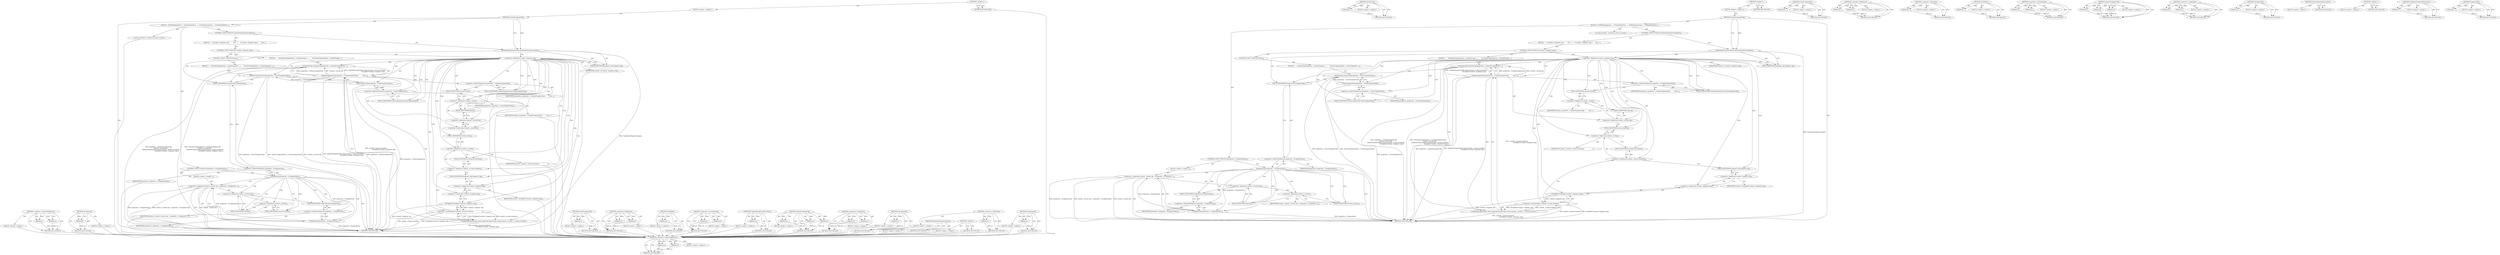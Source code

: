 digraph "FragmentClip" {
vulnerable_99 [label=<(METHOD,&lt;operator&gt;.indirectFieldAccess)>];
vulnerable_100 [label=<(PARAM,p1)>];
vulnerable_101 [label=<(PARAM,p2)>];
vulnerable_102 [label=<(BLOCK,&lt;empty&gt;,&lt;empty&gt;)>];
vulnerable_103 [label=<(METHOD_RETURN,ANY)>];
vulnerable_121 [label=<(METHOD,OnClearClip)>];
vulnerable_122 [label=<(PARAM,p1)>];
vulnerable_123 [label=<(BLOCK,&lt;empty&gt;,&lt;empty&gt;)>];
vulnerable_124 [label=<(METHOD_RETURN,ANY)>];
vulnerable_6 [label=<(METHOD,&lt;global&gt;)<SUB>1</SUB>>];
vulnerable_7 [label=<(BLOCK,&lt;empty&gt;,&lt;empty&gt;)<SUB>1</SUB>>];
vulnerable_8 [label=<(METHOD,UpdateFragmentClip)<SUB>1</SUB>>];
vulnerable_9 [label=<(BLOCK,{
  DCHECK(properties_);

   if (NeedsPaintProp...,{
  DCHECK(properties_);

   if (NeedsPaintProp...)<SUB>1</SUB>>];
vulnerable_10 [label="<(LOCAL,DCHECK : DCHECK)<SUB>2</SUB>>"];
vulnerable_11 [label=<(CONTROL_STRUCTURE,IF,if (NeedsPaintPropertyUpdate()))<SUB>4</SUB>>];
vulnerable_12 [label=<(NeedsPaintPropertyUpdate,NeedsPaintPropertyUpdate())<SUB>4</SUB>>];
vulnerable_13 [label=<(BLOCK,{
     if (context_.fragment_clip) {
       OnU...,{
     if (context_.fragment_clip) {
       OnU...)<SUB>4</SUB>>];
vulnerable_14 [label=<(CONTROL_STRUCTURE,IF,if (context_.fragment_clip))<SUB>5</SUB>>];
vulnerable_15 [label=<(&lt;operator&gt;.fieldAccess,context_.fragment_clip)<SUB>5</SUB>>];
vulnerable_16 [label=<(IDENTIFIER,context_,if (context_.fragment_clip))<SUB>5</SUB>>];
vulnerable_17 [label=<(FIELD_IDENTIFIER,fragment_clip,fragment_clip)<SUB>5</SUB>>];
vulnerable_18 [label=<(BLOCK,{
       OnUpdateClip(properties_-&gt;UpdateFragme...,{
       OnUpdateClip(properties_-&gt;UpdateFragme...)<SUB>5</SUB>>];
vulnerable_19 [label=<(OnUpdateClip,OnUpdateClip(properties_-&gt;UpdateFragmentClip(
 ...)<SUB>6</SUB>>];
vulnerable_20 [label=<(UpdateFragmentClip,properties_-&gt;UpdateFragmentClip(
          cont...)<SUB>6</SUB>>];
vulnerable_21 [label=<(&lt;operator&gt;.indirectFieldAccess,properties_-&gt;UpdateFragmentClip)<SUB>6</SUB>>];
vulnerable_22 [label=<(IDENTIFIER,properties_,properties_-&gt;UpdateFragmentClip(
          cont...)<SUB>6</SUB>>];
vulnerable_23 [label=<(FIELD_IDENTIFIER,UpdateFragmentClip,UpdateFragmentClip)<SUB>6</SUB>>];
vulnerable_24 [label=<(&lt;operator&gt;.fieldAccess,context_.current.clip)<SUB>7</SUB>>];
vulnerable_25 [label=<(&lt;operator&gt;.fieldAccess,context_.current)<SUB>7</SUB>>];
vulnerable_26 [label=<(IDENTIFIER,context_,properties_-&gt;UpdateFragmentClip(
          cont...)<SUB>7</SUB>>];
vulnerable_27 [label=<(FIELD_IDENTIFIER,current,current)<SUB>7</SUB>>];
vulnerable_28 [label=<(FIELD_IDENTIFIER,clip,clip)<SUB>7</SUB>>];
vulnerable_29 [label="<(ClipPaintPropertyNode::State,ClipPaintPropertyNode::State{context_.current.t...)<SUB>8</SUB>>"];
vulnerable_30 [label=<(&lt;operator&gt;.arrayInitializer,{context_.current.transform,
                  ...)<SUB>8</SUB>>];
vulnerable_31 [label=<(&lt;operator&gt;.fieldAccess,context_.current.transform)<SUB>8</SUB>>];
vulnerable_32 [label=<(&lt;operator&gt;.fieldAccess,context_.current)<SUB>8</SUB>>];
vulnerable_33 [label=<(IDENTIFIER,context_,{context_.current.transform,
                  ...)<SUB>8</SUB>>];
vulnerable_34 [label=<(FIELD_IDENTIFIER,current,current)<SUB>8</SUB>>];
vulnerable_35 [label=<(FIELD_IDENTIFIER,transform,transform)<SUB>8</SUB>>];
vulnerable_36 [label=<(ToClipRect,ToClipRect(*context_.fragment_clip))<SUB>9</SUB>>];
vulnerable_37 [label=<(&lt;operator&gt;.indirection,*context_.fragment_clip)<SUB>9</SUB>>];
vulnerable_38 [label=<(&lt;operator&gt;.fieldAccess,context_.fragment_clip)<SUB>9</SUB>>];
vulnerable_39 [label=<(IDENTIFIER,context_,ToClipRect(*context_.fragment_clip))<SUB>9</SUB>>];
vulnerable_40 [label=<(FIELD_IDENTIFIER,fragment_clip,fragment_clip)<SUB>9</SUB>>];
vulnerable_41 [label=<(CONTROL_STRUCTURE,ELSE,else)<SUB>10</SUB>>];
vulnerable_42 [label=<(BLOCK,{
      OnClearClip(properties_-&gt;ClearFragmentC...,{
      OnClearClip(properties_-&gt;ClearFragmentC...)<SUB>10</SUB>>];
vulnerable_43 [label=<(OnClearClip,OnClearClip(properties_-&gt;ClearFragmentClip()))<SUB>11</SUB>>];
vulnerable_44 [label=<(ClearFragmentClip,properties_-&gt;ClearFragmentClip())<SUB>11</SUB>>];
vulnerable_45 [label=<(&lt;operator&gt;.indirectFieldAccess,properties_-&gt;ClearFragmentClip)<SUB>11</SUB>>];
vulnerable_46 [label=<(IDENTIFIER,properties_,properties_-&gt;ClearFragmentClip())<SUB>11</SUB>>];
vulnerable_47 [label=<(FIELD_IDENTIFIER,ClearFragmentClip,ClearFragmentClip)<SUB>11</SUB>>];
vulnerable_48 [label=<(CONTROL_STRUCTURE,IF,if (properties_-&gt;FragmentClip()))<SUB>15</SUB>>];
vulnerable_49 [label=<(FragmentClip,properties_-&gt;FragmentClip())<SUB>15</SUB>>];
vulnerable_50 [label=<(&lt;operator&gt;.indirectFieldAccess,properties_-&gt;FragmentClip)<SUB>15</SUB>>];
vulnerable_51 [label=<(IDENTIFIER,properties_,properties_-&gt;FragmentClip())<SUB>15</SUB>>];
vulnerable_52 [label=<(FIELD_IDENTIFIER,FragmentClip,FragmentClip)<SUB>15</SUB>>];
vulnerable_53 [label=<(BLOCK,&lt;empty&gt;,&lt;empty&gt;)<SUB>16</SUB>>];
vulnerable_54 [label=<(&lt;operator&gt;.assignment,context_.current.clip = properties_-&gt;FragmentCl...)<SUB>16</SUB>>];
vulnerable_55 [label=<(&lt;operator&gt;.fieldAccess,context_.current.clip)<SUB>16</SUB>>];
vulnerable_56 [label=<(&lt;operator&gt;.fieldAccess,context_.current)<SUB>16</SUB>>];
vulnerable_57 [label=<(IDENTIFIER,context_,context_.current.clip = properties_-&gt;FragmentCl...)<SUB>16</SUB>>];
vulnerable_58 [label=<(FIELD_IDENTIFIER,current,current)<SUB>16</SUB>>];
vulnerable_59 [label=<(FIELD_IDENTIFIER,clip,clip)<SUB>16</SUB>>];
vulnerable_60 [label=<(FragmentClip,properties_-&gt;FragmentClip())<SUB>16</SUB>>];
vulnerable_61 [label=<(&lt;operator&gt;.indirectFieldAccess,properties_-&gt;FragmentClip)<SUB>16</SUB>>];
vulnerable_62 [label=<(IDENTIFIER,properties_,properties_-&gt;FragmentClip())<SUB>16</SUB>>];
vulnerable_63 [label=<(FIELD_IDENTIFIER,FragmentClip,FragmentClip)<SUB>16</SUB>>];
vulnerable_64 [label=<(METHOD_RETURN,void)<SUB>1</SUB>>];
vulnerable_66 [label=<(METHOD_RETURN,ANY)<SUB>1</SUB>>];
vulnerable_125 [label=<(METHOD,ClearFragmentClip)>];
vulnerable_126 [label=<(PARAM,p1)>];
vulnerable_127 [label=<(BLOCK,&lt;empty&gt;,&lt;empty&gt;)>];
vulnerable_128 [label=<(METHOD_RETURN,ANY)>];
vulnerable_84 [label=<(METHOD,&lt;operator&gt;.fieldAccess)>];
vulnerable_85 [label=<(PARAM,p1)>];
vulnerable_86 [label=<(PARAM,p2)>];
vulnerable_87 [label=<(BLOCK,&lt;empty&gt;,&lt;empty&gt;)>];
vulnerable_88 [label=<(METHOD_RETURN,ANY)>];
vulnerable_117 [label=<(METHOD,&lt;operator&gt;.indirection)>];
vulnerable_118 [label=<(PARAM,p1)>];
vulnerable_119 [label=<(BLOCK,&lt;empty&gt;,&lt;empty&gt;)>];
vulnerable_120 [label=<(METHOD_RETURN,ANY)>];
vulnerable_113 [label=<(METHOD,ToClipRect)>];
vulnerable_114 [label=<(PARAM,p1)>];
vulnerable_115 [label=<(BLOCK,&lt;empty&gt;,&lt;empty&gt;)>];
vulnerable_116 [label=<(METHOD_RETURN,ANY)>];
vulnerable_108 [label=<(METHOD,&lt;operator&gt;.arrayInitializer)>];
vulnerable_109 [label=<(PARAM,p1)>];
vulnerable_110 [label=<(PARAM,p2)>];
vulnerable_111 [label=<(BLOCK,&lt;empty&gt;,&lt;empty&gt;)>];
vulnerable_112 [label=<(METHOD_RETURN,ANY)>];
vulnerable_93 [label=<(METHOD,UpdateFragmentClip)>];
vulnerable_94 [label=<(PARAM,p1)>];
vulnerable_95 [label=<(PARAM,p2)>];
vulnerable_96 [label=<(PARAM,p3)>];
vulnerable_97 [label=<(BLOCK,&lt;empty&gt;,&lt;empty&gt;)>];
vulnerable_98 [label=<(METHOD_RETURN,ANY)>];
vulnerable_133 [label=<(METHOD,&lt;operator&gt;.assignment)>];
vulnerable_134 [label=<(PARAM,p1)>];
vulnerable_135 [label=<(PARAM,p2)>];
vulnerable_136 [label=<(BLOCK,&lt;empty&gt;,&lt;empty&gt;)>];
vulnerable_137 [label=<(METHOD_RETURN,ANY)>];
vulnerable_89 [label=<(METHOD,OnUpdateClip)>];
vulnerable_90 [label=<(PARAM,p1)>];
vulnerable_91 [label=<(BLOCK,&lt;empty&gt;,&lt;empty&gt;)>];
vulnerable_92 [label=<(METHOD_RETURN,ANY)>];
vulnerable_81 [label=<(METHOD,NeedsPaintPropertyUpdate)>];
vulnerable_82 [label=<(BLOCK,&lt;empty&gt;,&lt;empty&gt;)>];
vulnerable_83 [label=<(METHOD_RETURN,ANY)>];
vulnerable_75 [label=<(METHOD,&lt;global&gt;)<SUB>1</SUB>>];
vulnerable_76 [label=<(BLOCK,&lt;empty&gt;,&lt;empty&gt;)>];
vulnerable_77 [label=<(METHOD_RETURN,ANY)>];
vulnerable_104 [label="<(METHOD,ClipPaintPropertyNode::State)>"];
vulnerable_105 [label=<(PARAM,p1)>];
vulnerable_106 [label=<(BLOCK,&lt;empty&gt;,&lt;empty&gt;)>];
vulnerable_107 [label=<(METHOD_RETURN,ANY)>];
vulnerable_129 [label=<(METHOD,FragmentClip)>];
vulnerable_130 [label=<(PARAM,p1)>];
vulnerable_131 [label=<(BLOCK,&lt;empty&gt;,&lt;empty&gt;)>];
vulnerable_132 [label=<(METHOD_RETURN,ANY)>];
fixed_100 [label=<(METHOD,&lt;operator&gt;.indirectFieldAccess)>];
fixed_101 [label=<(PARAM,p1)>];
fixed_102 [label=<(PARAM,p2)>];
fixed_103 [label=<(BLOCK,&lt;empty&gt;,&lt;empty&gt;)>];
fixed_104 [label=<(METHOD_RETURN,ANY)>];
fixed_122 [label=<(METHOD,OnClearClip)>];
fixed_123 [label=<(PARAM,p1)>];
fixed_124 [label=<(BLOCK,&lt;empty&gt;,&lt;empty&gt;)>];
fixed_125 [label=<(METHOD_RETURN,ANY)>];
fixed_6 [label=<(METHOD,&lt;global&gt;)<SUB>1</SUB>>];
fixed_7 [label=<(BLOCK,&lt;empty&gt;,&lt;empty&gt;)<SUB>1</SUB>>];
fixed_8 [label=<(METHOD,UpdateFragmentClip)<SUB>1</SUB>>];
fixed_9 [label=<(BLOCK,{
  DCHECK(properties_);

   if (NeedsPaintProp...,{
  DCHECK(properties_);

   if (NeedsPaintProp...)<SUB>1</SUB>>];
fixed_10 [label="<(LOCAL,DCHECK : DCHECK)<SUB>2</SUB>>"];
fixed_11 [label=<(CONTROL_STRUCTURE,IF,if (NeedsPaintPropertyUpdate()))<SUB>4</SUB>>];
fixed_12 [label=<(NeedsPaintPropertyUpdate,NeedsPaintPropertyUpdate())<SUB>4</SUB>>];
fixed_13 [label=<(BLOCK,{
     if (context_.fragment_clip) {
       OnU...,{
     if (context_.fragment_clip) {
       OnU...)<SUB>4</SUB>>];
fixed_14 [label=<(CONTROL_STRUCTURE,IF,if (context_.fragment_clip))<SUB>5</SUB>>];
fixed_15 [label=<(&lt;operator&gt;.fieldAccess,context_.fragment_clip)<SUB>5</SUB>>];
fixed_16 [label=<(IDENTIFIER,context_,if (context_.fragment_clip))<SUB>5</SUB>>];
fixed_17 [label=<(FIELD_IDENTIFIER,fragment_clip,fragment_clip)<SUB>5</SUB>>];
fixed_18 [label=<(BLOCK,{
       OnUpdateClip(properties_-&gt;UpdateFragme...,{
       OnUpdateClip(properties_-&gt;UpdateFragme...)<SUB>5</SUB>>];
fixed_19 [label=<(OnUpdateClip,OnUpdateClip(properties_-&gt;UpdateFragmentClip(
 ...)<SUB>6</SUB>>];
fixed_20 [label=<(UpdateFragmentClip,properties_-&gt;UpdateFragmentClip(
          *con...)<SUB>6</SUB>>];
fixed_21 [label=<(&lt;operator&gt;.indirectFieldAccess,properties_-&gt;UpdateFragmentClip)<SUB>6</SUB>>];
fixed_22 [label=<(IDENTIFIER,properties_,properties_-&gt;UpdateFragmentClip(
          *con...)<SUB>6</SUB>>];
fixed_23 [label=<(FIELD_IDENTIFIER,UpdateFragmentClip,UpdateFragmentClip)<SUB>6</SUB>>];
fixed_24 [label=<(&lt;operator&gt;.indirection,*context_.current.clip)<SUB>7</SUB>>];
fixed_25 [label=<(&lt;operator&gt;.fieldAccess,context_.current.clip)<SUB>7</SUB>>];
fixed_26 [label=<(&lt;operator&gt;.fieldAccess,context_.current)<SUB>7</SUB>>];
fixed_27 [label=<(IDENTIFIER,context_,properties_-&gt;UpdateFragmentClip(
          *con...)<SUB>7</SUB>>];
fixed_28 [label=<(FIELD_IDENTIFIER,current,current)<SUB>7</SUB>>];
fixed_29 [label=<(FIELD_IDENTIFIER,clip,clip)<SUB>7</SUB>>];
fixed_30 [label="<(ClipPaintPropertyNode::State,ClipPaintPropertyNode::State{context_.current.t...)<SUB>8</SUB>>"];
fixed_31 [label=<(&lt;operator&gt;.arrayInitializer,{context_.current.transform,
                  ...)<SUB>8</SUB>>];
fixed_32 [label=<(&lt;operator&gt;.fieldAccess,context_.current.transform)<SUB>8</SUB>>];
fixed_33 [label=<(&lt;operator&gt;.fieldAccess,context_.current)<SUB>8</SUB>>];
fixed_34 [label=<(IDENTIFIER,context_,{context_.current.transform,
                  ...)<SUB>8</SUB>>];
fixed_35 [label=<(FIELD_IDENTIFIER,current,current)<SUB>8</SUB>>];
fixed_36 [label=<(FIELD_IDENTIFIER,transform,transform)<SUB>8</SUB>>];
fixed_37 [label=<(ToClipRect,ToClipRect(*context_.fragment_clip))<SUB>9</SUB>>];
fixed_38 [label=<(&lt;operator&gt;.indirection,*context_.fragment_clip)<SUB>9</SUB>>];
fixed_39 [label=<(&lt;operator&gt;.fieldAccess,context_.fragment_clip)<SUB>9</SUB>>];
fixed_40 [label=<(IDENTIFIER,context_,ToClipRect(*context_.fragment_clip))<SUB>9</SUB>>];
fixed_41 [label=<(FIELD_IDENTIFIER,fragment_clip,fragment_clip)<SUB>9</SUB>>];
fixed_42 [label=<(CONTROL_STRUCTURE,ELSE,else)<SUB>10</SUB>>];
fixed_43 [label=<(BLOCK,{
      OnClearClip(properties_-&gt;ClearFragmentC...,{
      OnClearClip(properties_-&gt;ClearFragmentC...)<SUB>10</SUB>>];
fixed_44 [label=<(OnClearClip,OnClearClip(properties_-&gt;ClearFragmentClip()))<SUB>11</SUB>>];
fixed_45 [label=<(ClearFragmentClip,properties_-&gt;ClearFragmentClip())<SUB>11</SUB>>];
fixed_46 [label=<(&lt;operator&gt;.indirectFieldAccess,properties_-&gt;ClearFragmentClip)<SUB>11</SUB>>];
fixed_47 [label=<(IDENTIFIER,properties_,properties_-&gt;ClearFragmentClip())<SUB>11</SUB>>];
fixed_48 [label=<(FIELD_IDENTIFIER,ClearFragmentClip,ClearFragmentClip)<SUB>11</SUB>>];
fixed_49 [label=<(CONTROL_STRUCTURE,IF,if (properties_-&gt;FragmentClip()))<SUB>15</SUB>>];
fixed_50 [label=<(FragmentClip,properties_-&gt;FragmentClip())<SUB>15</SUB>>];
fixed_51 [label=<(&lt;operator&gt;.indirectFieldAccess,properties_-&gt;FragmentClip)<SUB>15</SUB>>];
fixed_52 [label=<(IDENTIFIER,properties_,properties_-&gt;FragmentClip())<SUB>15</SUB>>];
fixed_53 [label=<(FIELD_IDENTIFIER,FragmentClip,FragmentClip)<SUB>15</SUB>>];
fixed_54 [label=<(BLOCK,&lt;empty&gt;,&lt;empty&gt;)<SUB>16</SUB>>];
fixed_55 [label=<(&lt;operator&gt;.assignment,context_.current.clip = properties_-&gt;FragmentCl...)<SUB>16</SUB>>];
fixed_56 [label=<(&lt;operator&gt;.fieldAccess,context_.current.clip)<SUB>16</SUB>>];
fixed_57 [label=<(&lt;operator&gt;.fieldAccess,context_.current)<SUB>16</SUB>>];
fixed_58 [label=<(IDENTIFIER,context_,context_.current.clip = properties_-&gt;FragmentCl...)<SUB>16</SUB>>];
fixed_59 [label=<(FIELD_IDENTIFIER,current,current)<SUB>16</SUB>>];
fixed_60 [label=<(FIELD_IDENTIFIER,clip,clip)<SUB>16</SUB>>];
fixed_61 [label=<(FragmentClip,properties_-&gt;FragmentClip())<SUB>16</SUB>>];
fixed_62 [label=<(&lt;operator&gt;.indirectFieldAccess,properties_-&gt;FragmentClip)<SUB>16</SUB>>];
fixed_63 [label=<(IDENTIFIER,properties_,properties_-&gt;FragmentClip())<SUB>16</SUB>>];
fixed_64 [label=<(FIELD_IDENTIFIER,FragmentClip,FragmentClip)<SUB>16</SUB>>];
fixed_65 [label=<(METHOD_RETURN,void)<SUB>1</SUB>>];
fixed_67 [label=<(METHOD_RETURN,ANY)<SUB>1</SUB>>];
fixed_126 [label=<(METHOD,ClearFragmentClip)>];
fixed_127 [label=<(PARAM,p1)>];
fixed_128 [label=<(BLOCK,&lt;empty&gt;,&lt;empty&gt;)>];
fixed_129 [label=<(METHOD_RETURN,ANY)>];
fixed_85 [label=<(METHOD,&lt;operator&gt;.fieldAccess)>];
fixed_86 [label=<(PARAM,p1)>];
fixed_87 [label=<(PARAM,p2)>];
fixed_88 [label=<(BLOCK,&lt;empty&gt;,&lt;empty&gt;)>];
fixed_89 [label=<(METHOD_RETURN,ANY)>];
fixed_118 [label=<(METHOD,ToClipRect)>];
fixed_119 [label=<(PARAM,p1)>];
fixed_120 [label=<(BLOCK,&lt;empty&gt;,&lt;empty&gt;)>];
fixed_121 [label=<(METHOD_RETURN,ANY)>];
fixed_113 [label=<(METHOD,&lt;operator&gt;.arrayInitializer)>];
fixed_114 [label=<(PARAM,p1)>];
fixed_115 [label=<(PARAM,p2)>];
fixed_116 [label=<(BLOCK,&lt;empty&gt;,&lt;empty&gt;)>];
fixed_117 [label=<(METHOD_RETURN,ANY)>];
fixed_109 [label="<(METHOD,ClipPaintPropertyNode::State)>"];
fixed_110 [label=<(PARAM,p1)>];
fixed_111 [label=<(BLOCK,&lt;empty&gt;,&lt;empty&gt;)>];
fixed_112 [label=<(METHOD_RETURN,ANY)>];
fixed_94 [label=<(METHOD,UpdateFragmentClip)>];
fixed_95 [label=<(PARAM,p1)>];
fixed_96 [label=<(PARAM,p2)>];
fixed_97 [label=<(PARAM,p3)>];
fixed_98 [label=<(BLOCK,&lt;empty&gt;,&lt;empty&gt;)>];
fixed_99 [label=<(METHOD_RETURN,ANY)>];
fixed_134 [label=<(METHOD,&lt;operator&gt;.assignment)>];
fixed_135 [label=<(PARAM,p1)>];
fixed_136 [label=<(PARAM,p2)>];
fixed_137 [label=<(BLOCK,&lt;empty&gt;,&lt;empty&gt;)>];
fixed_138 [label=<(METHOD_RETURN,ANY)>];
fixed_90 [label=<(METHOD,OnUpdateClip)>];
fixed_91 [label=<(PARAM,p1)>];
fixed_92 [label=<(BLOCK,&lt;empty&gt;,&lt;empty&gt;)>];
fixed_93 [label=<(METHOD_RETURN,ANY)>];
fixed_82 [label=<(METHOD,NeedsPaintPropertyUpdate)>];
fixed_83 [label=<(BLOCK,&lt;empty&gt;,&lt;empty&gt;)>];
fixed_84 [label=<(METHOD_RETURN,ANY)>];
fixed_76 [label=<(METHOD,&lt;global&gt;)<SUB>1</SUB>>];
fixed_77 [label=<(BLOCK,&lt;empty&gt;,&lt;empty&gt;)>];
fixed_78 [label=<(METHOD_RETURN,ANY)>];
fixed_105 [label=<(METHOD,&lt;operator&gt;.indirection)>];
fixed_106 [label=<(PARAM,p1)>];
fixed_107 [label=<(BLOCK,&lt;empty&gt;,&lt;empty&gt;)>];
fixed_108 [label=<(METHOD_RETURN,ANY)>];
fixed_130 [label=<(METHOD,FragmentClip)>];
fixed_131 [label=<(PARAM,p1)>];
fixed_132 [label=<(BLOCK,&lt;empty&gt;,&lt;empty&gt;)>];
fixed_133 [label=<(METHOD_RETURN,ANY)>];
vulnerable_99 -> vulnerable_100  [key=0, label="AST: "];
vulnerable_99 -> vulnerable_100  [key=1, label="DDG: "];
vulnerable_99 -> vulnerable_102  [key=0, label="AST: "];
vulnerable_99 -> vulnerable_101  [key=0, label="AST: "];
vulnerable_99 -> vulnerable_101  [key=1, label="DDG: "];
vulnerable_99 -> vulnerable_103  [key=0, label="AST: "];
vulnerable_99 -> vulnerable_103  [key=1, label="CFG: "];
vulnerable_100 -> vulnerable_103  [key=0, label="DDG: p1"];
vulnerable_101 -> vulnerable_103  [key=0, label="DDG: p2"];
vulnerable_121 -> vulnerable_122  [key=0, label="AST: "];
vulnerable_121 -> vulnerable_122  [key=1, label="DDG: "];
vulnerable_121 -> vulnerable_123  [key=0, label="AST: "];
vulnerable_121 -> vulnerable_124  [key=0, label="AST: "];
vulnerable_121 -> vulnerable_124  [key=1, label="CFG: "];
vulnerable_122 -> vulnerable_124  [key=0, label="DDG: p1"];
vulnerable_6 -> vulnerable_7  [key=0, label="AST: "];
vulnerable_6 -> vulnerable_66  [key=0, label="AST: "];
vulnerable_6 -> vulnerable_66  [key=1, label="CFG: "];
vulnerable_7 -> vulnerable_8  [key=0, label="AST: "];
vulnerable_8 -> vulnerable_9  [key=0, label="AST: "];
vulnerable_8 -> vulnerable_64  [key=0, label="AST: "];
vulnerable_8 -> vulnerable_12  [key=0, label="CFG: "];
vulnerable_8 -> vulnerable_12  [key=1, label="DDG: "];
vulnerable_9 -> vulnerable_10  [key=0, label="AST: "];
vulnerable_9 -> vulnerable_11  [key=0, label="AST: "];
vulnerable_9 -> vulnerable_48  [key=0, label="AST: "];
vulnerable_11 -> vulnerable_12  [key=0, label="AST: "];
vulnerable_11 -> vulnerable_13  [key=0, label="AST: "];
vulnerable_12 -> vulnerable_17  [key=0, label="CFG: "];
vulnerable_12 -> vulnerable_17  [key=1, label="CDG: "];
vulnerable_12 -> vulnerable_52  [key=0, label="CFG: "];
vulnerable_12 -> vulnerable_64  [key=0, label="DDG: NeedsPaintPropertyUpdate()"];
vulnerable_12 -> vulnerable_15  [key=0, label="CDG: "];
vulnerable_13 -> vulnerable_14  [key=0, label="AST: "];
vulnerable_14 -> vulnerable_15  [key=0, label="AST: "];
vulnerable_14 -> vulnerable_18  [key=0, label="AST: "];
vulnerable_14 -> vulnerable_41  [key=0, label="AST: "];
vulnerable_15 -> vulnerable_16  [key=0, label="AST: "];
vulnerable_15 -> vulnerable_17  [key=0, label="AST: "];
vulnerable_15 -> vulnerable_23  [key=0, label="CFG: "];
vulnerable_15 -> vulnerable_23  [key=1, label="CDG: "];
vulnerable_15 -> vulnerable_47  [key=0, label="CFG: "];
vulnerable_15 -> vulnerable_47  [key=1, label="CDG: "];
vulnerable_15 -> vulnerable_24  [key=0, label="CDG: "];
vulnerable_15 -> vulnerable_30  [key=0, label="CDG: "];
vulnerable_15 -> vulnerable_34  [key=0, label="CDG: "];
vulnerable_15 -> vulnerable_21  [key=0, label="CDG: "];
vulnerable_15 -> vulnerable_32  [key=0, label="CDG: "];
vulnerable_15 -> vulnerable_19  [key=0, label="CDG: "];
vulnerable_15 -> vulnerable_28  [key=0, label="CDG: "];
vulnerable_15 -> vulnerable_36  [key=0, label="CDG: "];
vulnerable_15 -> vulnerable_37  [key=0, label="CDG: "];
vulnerable_15 -> vulnerable_20  [key=0, label="CDG: "];
vulnerable_15 -> vulnerable_38  [key=0, label="CDG: "];
vulnerable_15 -> vulnerable_25  [key=0, label="CDG: "];
vulnerable_15 -> vulnerable_45  [key=0, label="CDG: "];
vulnerable_15 -> vulnerable_27  [key=0, label="CDG: "];
vulnerable_15 -> vulnerable_40  [key=0, label="CDG: "];
vulnerable_15 -> vulnerable_29  [key=0, label="CDG: "];
vulnerable_15 -> vulnerable_44  [key=0, label="CDG: "];
vulnerable_15 -> vulnerable_35  [key=0, label="CDG: "];
vulnerable_15 -> vulnerable_31  [key=0, label="CDG: "];
vulnerable_15 -> vulnerable_43  [key=0, label="CDG: "];
vulnerable_17 -> vulnerable_15  [key=0, label="CFG: "];
vulnerable_18 -> vulnerable_19  [key=0, label="AST: "];
vulnerable_19 -> vulnerable_20  [key=0, label="AST: "];
vulnerable_19 -> vulnerable_52  [key=0, label="CFG: "];
vulnerable_19 -> vulnerable_64  [key=0, label="DDG: properties_-&gt;UpdateFragmentClip(
          context_.current.clip,
           ClipPaintPropertyNode::State{context_.current.transform,
                                        ToClipRect(*context_.fragment_clip)})"];
vulnerable_19 -> vulnerable_64  [key=1, label="DDG: OnUpdateClip(properties_-&gt;UpdateFragmentClip(
          context_.current.clip,
           ClipPaintPropertyNode::State{context_.current.transform,
                                        ToClipRect(*context_.fragment_clip)}))"];
vulnerable_20 -> vulnerable_21  [key=0, label="AST: "];
vulnerable_20 -> vulnerable_24  [key=0, label="AST: "];
vulnerable_20 -> vulnerable_29  [key=0, label="AST: "];
vulnerable_20 -> vulnerable_19  [key=0, label="CFG: "];
vulnerable_20 -> vulnerable_19  [key=1, label="DDG: properties_-&gt;UpdateFragmentClip"];
vulnerable_20 -> vulnerable_19  [key=2, label="DDG: context_.current.clip"];
vulnerable_20 -> vulnerable_19  [key=3, label="DDG: ClipPaintPropertyNode::State{context_.current.transform,
                                        ToClipRect(*context_.fragment_clip)}"];
vulnerable_20 -> vulnerable_64  [key=0, label="DDG: properties_-&gt;UpdateFragmentClip"];
vulnerable_20 -> vulnerable_64  [key=1, label="DDG: ClipPaintPropertyNode::State{context_.current.transform,
                                        ToClipRect(*context_.fragment_clip)}"];
vulnerable_21 -> vulnerable_22  [key=0, label="AST: "];
vulnerable_21 -> vulnerable_23  [key=0, label="AST: "];
vulnerable_21 -> vulnerable_27  [key=0, label="CFG: "];
vulnerable_23 -> vulnerable_21  [key=0, label="CFG: "];
vulnerable_24 -> vulnerable_25  [key=0, label="AST: "];
vulnerable_24 -> vulnerable_28  [key=0, label="AST: "];
vulnerable_24 -> vulnerable_34  [key=0, label="CFG: "];
vulnerable_25 -> vulnerable_26  [key=0, label="AST: "];
vulnerable_25 -> vulnerable_27  [key=0, label="AST: "];
vulnerable_25 -> vulnerable_28  [key=0, label="CFG: "];
vulnerable_27 -> vulnerable_25  [key=0, label="CFG: "];
vulnerable_28 -> vulnerable_24  [key=0, label="CFG: "];
vulnerable_29 -> vulnerable_30  [key=0, label="AST: "];
vulnerable_29 -> vulnerable_20  [key=0, label="CFG: "];
vulnerable_29 -> vulnerable_20  [key=1, label="DDG: {context_.current.transform,
                                        ToClipRect(*context_.fragment_clip)}"];
vulnerable_29 -> vulnerable_64  [key=0, label="DDG: {context_.current.transform,
                                        ToClipRect(*context_.fragment_clip)}"];
vulnerable_30 -> vulnerable_31  [key=0, label="AST: "];
vulnerable_30 -> vulnerable_36  [key=0, label="AST: "];
vulnerable_30 -> vulnerable_29  [key=0, label="CFG: "];
vulnerable_30 -> vulnerable_29  [key=1, label="DDG: context_.current.transform"];
vulnerable_30 -> vulnerable_29  [key=2, label="DDG: ToClipRect(*context_.fragment_clip)"];
vulnerable_30 -> vulnerable_64  [key=0, label="DDG: context_.current.transform"];
vulnerable_30 -> vulnerable_64  [key=1, label="DDG: ToClipRect(*context_.fragment_clip)"];
vulnerable_31 -> vulnerable_32  [key=0, label="AST: "];
vulnerable_31 -> vulnerable_35  [key=0, label="AST: "];
vulnerable_31 -> vulnerable_40  [key=0, label="CFG: "];
vulnerable_32 -> vulnerable_33  [key=0, label="AST: "];
vulnerable_32 -> vulnerable_34  [key=0, label="AST: "];
vulnerable_32 -> vulnerable_35  [key=0, label="CFG: "];
vulnerable_34 -> vulnerable_32  [key=0, label="CFG: "];
vulnerable_35 -> vulnerable_31  [key=0, label="CFG: "];
vulnerable_36 -> vulnerable_37  [key=0, label="AST: "];
vulnerable_36 -> vulnerable_30  [key=0, label="CFG: "];
vulnerable_36 -> vulnerable_30  [key=1, label="DDG: *context_.fragment_clip"];
vulnerable_36 -> vulnerable_64  [key=0, label="DDG: *context_.fragment_clip"];
vulnerable_37 -> vulnerable_38  [key=0, label="AST: "];
vulnerable_37 -> vulnerable_36  [key=0, label="CFG: "];
vulnerable_38 -> vulnerable_39  [key=0, label="AST: "];
vulnerable_38 -> vulnerable_40  [key=0, label="AST: "];
vulnerable_38 -> vulnerable_37  [key=0, label="CFG: "];
vulnerable_40 -> vulnerable_38  [key=0, label="CFG: "];
vulnerable_41 -> vulnerable_42  [key=0, label="AST: "];
vulnerable_42 -> vulnerable_43  [key=0, label="AST: "];
vulnerable_43 -> vulnerable_44  [key=0, label="AST: "];
vulnerable_43 -> vulnerable_52  [key=0, label="CFG: "];
vulnerable_43 -> vulnerable_64  [key=0, label="DDG: properties_-&gt;ClearFragmentClip()"];
vulnerable_43 -> vulnerable_64  [key=1, label="DDG: OnClearClip(properties_-&gt;ClearFragmentClip())"];
vulnerable_44 -> vulnerable_45  [key=0, label="AST: "];
vulnerable_44 -> vulnerable_43  [key=0, label="CFG: "];
vulnerable_44 -> vulnerable_43  [key=1, label="DDG: properties_-&gt;ClearFragmentClip"];
vulnerable_44 -> vulnerable_64  [key=0, label="DDG: properties_-&gt;ClearFragmentClip"];
vulnerable_45 -> vulnerable_46  [key=0, label="AST: "];
vulnerable_45 -> vulnerable_47  [key=0, label="AST: "];
vulnerable_45 -> vulnerable_44  [key=0, label="CFG: "];
vulnerable_47 -> vulnerable_45  [key=0, label="CFG: "];
vulnerable_48 -> vulnerable_49  [key=0, label="AST: "];
vulnerable_48 -> vulnerable_53  [key=0, label="AST: "];
vulnerable_49 -> vulnerable_50  [key=0, label="AST: "];
vulnerable_49 -> vulnerable_64  [key=0, label="CFG: "];
vulnerable_49 -> vulnerable_58  [key=0, label="CFG: "];
vulnerable_49 -> vulnerable_58  [key=1, label="CDG: "];
vulnerable_49 -> vulnerable_60  [key=0, label="DDG: properties_-&gt;FragmentClip"];
vulnerable_49 -> vulnerable_60  [key=1, label="CDG: "];
vulnerable_49 -> vulnerable_61  [key=0, label="CDG: "];
vulnerable_49 -> vulnerable_56  [key=0, label="CDG: "];
vulnerable_49 -> vulnerable_63  [key=0, label="CDG: "];
vulnerable_49 -> vulnerable_59  [key=0, label="CDG: "];
vulnerable_49 -> vulnerable_55  [key=0, label="CDG: "];
vulnerable_49 -> vulnerable_54  [key=0, label="CDG: "];
vulnerable_50 -> vulnerable_51  [key=0, label="AST: "];
vulnerable_50 -> vulnerable_52  [key=0, label="AST: "];
vulnerable_50 -> vulnerable_49  [key=0, label="CFG: "];
vulnerable_52 -> vulnerable_50  [key=0, label="CFG: "];
vulnerable_53 -> vulnerable_54  [key=0, label="AST: "];
vulnerable_54 -> vulnerable_55  [key=0, label="AST: "];
vulnerable_54 -> vulnerable_60  [key=0, label="AST: "];
vulnerable_54 -> vulnerable_64  [key=0, label="CFG: "];
vulnerable_54 -> vulnerable_64  [key=1, label="DDG: context_.current.clip"];
vulnerable_54 -> vulnerable_64  [key=2, label="DDG: properties_-&gt;FragmentClip()"];
vulnerable_54 -> vulnerable_64  [key=3, label="DDG: context_.current.clip = properties_-&gt;FragmentClip()"];
vulnerable_55 -> vulnerable_56  [key=0, label="AST: "];
vulnerable_55 -> vulnerable_59  [key=0, label="AST: "];
vulnerable_55 -> vulnerable_63  [key=0, label="CFG: "];
vulnerable_56 -> vulnerable_57  [key=0, label="AST: "];
vulnerable_56 -> vulnerable_58  [key=0, label="AST: "];
vulnerable_56 -> vulnerable_59  [key=0, label="CFG: "];
vulnerable_58 -> vulnerable_56  [key=0, label="CFG: "];
vulnerable_59 -> vulnerable_55  [key=0, label="CFG: "];
vulnerable_60 -> vulnerable_61  [key=0, label="AST: "];
vulnerable_60 -> vulnerable_54  [key=0, label="CFG: "];
vulnerable_60 -> vulnerable_54  [key=1, label="DDG: properties_-&gt;FragmentClip"];
vulnerable_60 -> vulnerable_64  [key=0, label="DDG: properties_-&gt;FragmentClip"];
vulnerable_61 -> vulnerable_62  [key=0, label="AST: "];
vulnerable_61 -> vulnerable_63  [key=0, label="AST: "];
vulnerable_61 -> vulnerable_60  [key=0, label="CFG: "];
vulnerable_63 -> vulnerable_61  [key=0, label="CFG: "];
vulnerable_125 -> vulnerable_126  [key=0, label="AST: "];
vulnerable_125 -> vulnerable_126  [key=1, label="DDG: "];
vulnerable_125 -> vulnerable_127  [key=0, label="AST: "];
vulnerable_125 -> vulnerable_128  [key=0, label="AST: "];
vulnerable_125 -> vulnerable_128  [key=1, label="CFG: "];
vulnerable_126 -> vulnerable_128  [key=0, label="DDG: p1"];
vulnerable_84 -> vulnerable_85  [key=0, label="AST: "];
vulnerable_84 -> vulnerable_85  [key=1, label="DDG: "];
vulnerable_84 -> vulnerable_87  [key=0, label="AST: "];
vulnerable_84 -> vulnerable_86  [key=0, label="AST: "];
vulnerable_84 -> vulnerable_86  [key=1, label="DDG: "];
vulnerable_84 -> vulnerable_88  [key=0, label="AST: "];
vulnerable_84 -> vulnerable_88  [key=1, label="CFG: "];
vulnerable_85 -> vulnerable_88  [key=0, label="DDG: p1"];
vulnerable_86 -> vulnerable_88  [key=0, label="DDG: p2"];
vulnerable_117 -> vulnerable_118  [key=0, label="AST: "];
vulnerable_117 -> vulnerable_118  [key=1, label="DDG: "];
vulnerable_117 -> vulnerable_119  [key=0, label="AST: "];
vulnerable_117 -> vulnerable_120  [key=0, label="AST: "];
vulnerable_117 -> vulnerable_120  [key=1, label="CFG: "];
vulnerable_118 -> vulnerable_120  [key=0, label="DDG: p1"];
vulnerable_113 -> vulnerable_114  [key=0, label="AST: "];
vulnerable_113 -> vulnerable_114  [key=1, label="DDG: "];
vulnerable_113 -> vulnerable_115  [key=0, label="AST: "];
vulnerable_113 -> vulnerable_116  [key=0, label="AST: "];
vulnerable_113 -> vulnerable_116  [key=1, label="CFG: "];
vulnerable_114 -> vulnerable_116  [key=0, label="DDG: p1"];
vulnerable_108 -> vulnerable_109  [key=0, label="AST: "];
vulnerable_108 -> vulnerable_109  [key=1, label="DDG: "];
vulnerable_108 -> vulnerable_111  [key=0, label="AST: "];
vulnerable_108 -> vulnerable_110  [key=0, label="AST: "];
vulnerable_108 -> vulnerable_110  [key=1, label="DDG: "];
vulnerable_108 -> vulnerable_112  [key=0, label="AST: "];
vulnerable_108 -> vulnerable_112  [key=1, label="CFG: "];
vulnerable_109 -> vulnerable_112  [key=0, label="DDG: p1"];
vulnerable_110 -> vulnerable_112  [key=0, label="DDG: p2"];
vulnerable_93 -> vulnerable_94  [key=0, label="AST: "];
vulnerable_93 -> vulnerable_94  [key=1, label="DDG: "];
vulnerable_93 -> vulnerable_97  [key=0, label="AST: "];
vulnerable_93 -> vulnerable_95  [key=0, label="AST: "];
vulnerable_93 -> vulnerable_95  [key=1, label="DDG: "];
vulnerable_93 -> vulnerable_98  [key=0, label="AST: "];
vulnerable_93 -> vulnerable_98  [key=1, label="CFG: "];
vulnerable_93 -> vulnerable_96  [key=0, label="AST: "];
vulnerable_93 -> vulnerable_96  [key=1, label="DDG: "];
vulnerable_94 -> vulnerable_98  [key=0, label="DDG: p1"];
vulnerable_95 -> vulnerable_98  [key=0, label="DDG: p2"];
vulnerable_96 -> vulnerable_98  [key=0, label="DDG: p3"];
vulnerable_133 -> vulnerable_134  [key=0, label="AST: "];
vulnerable_133 -> vulnerable_134  [key=1, label="DDG: "];
vulnerable_133 -> vulnerable_136  [key=0, label="AST: "];
vulnerable_133 -> vulnerable_135  [key=0, label="AST: "];
vulnerable_133 -> vulnerable_135  [key=1, label="DDG: "];
vulnerable_133 -> vulnerable_137  [key=0, label="AST: "];
vulnerable_133 -> vulnerable_137  [key=1, label="CFG: "];
vulnerable_134 -> vulnerable_137  [key=0, label="DDG: p1"];
vulnerable_135 -> vulnerable_137  [key=0, label="DDG: p2"];
vulnerable_89 -> vulnerable_90  [key=0, label="AST: "];
vulnerable_89 -> vulnerable_90  [key=1, label="DDG: "];
vulnerable_89 -> vulnerable_91  [key=0, label="AST: "];
vulnerable_89 -> vulnerable_92  [key=0, label="AST: "];
vulnerable_89 -> vulnerable_92  [key=1, label="CFG: "];
vulnerable_90 -> vulnerable_92  [key=0, label="DDG: p1"];
vulnerable_81 -> vulnerable_82  [key=0, label="AST: "];
vulnerable_81 -> vulnerable_83  [key=0, label="AST: "];
vulnerable_81 -> vulnerable_83  [key=1, label="CFG: "];
vulnerable_75 -> vulnerable_76  [key=0, label="AST: "];
vulnerable_75 -> vulnerable_77  [key=0, label="AST: "];
vulnerable_75 -> vulnerable_77  [key=1, label="CFG: "];
vulnerable_104 -> vulnerable_105  [key=0, label="AST: "];
vulnerable_104 -> vulnerable_105  [key=1, label="DDG: "];
vulnerable_104 -> vulnerable_106  [key=0, label="AST: "];
vulnerable_104 -> vulnerable_107  [key=0, label="AST: "];
vulnerable_104 -> vulnerable_107  [key=1, label="CFG: "];
vulnerable_105 -> vulnerable_107  [key=0, label="DDG: p1"];
vulnerable_129 -> vulnerable_130  [key=0, label="AST: "];
vulnerable_129 -> vulnerable_130  [key=1, label="DDG: "];
vulnerable_129 -> vulnerable_131  [key=0, label="AST: "];
vulnerable_129 -> vulnerable_132  [key=0, label="AST: "];
vulnerable_129 -> vulnerable_132  [key=1, label="CFG: "];
vulnerable_130 -> vulnerable_132  [key=0, label="DDG: p1"];
fixed_100 -> fixed_101  [key=0, label="AST: "];
fixed_100 -> fixed_101  [key=1, label="DDG: "];
fixed_100 -> fixed_103  [key=0, label="AST: "];
fixed_100 -> fixed_102  [key=0, label="AST: "];
fixed_100 -> fixed_102  [key=1, label="DDG: "];
fixed_100 -> fixed_104  [key=0, label="AST: "];
fixed_100 -> fixed_104  [key=1, label="CFG: "];
fixed_101 -> fixed_104  [key=0, label="DDG: p1"];
fixed_102 -> fixed_104  [key=0, label="DDG: p2"];
fixed_103 -> vulnerable_99  [key=0];
fixed_104 -> vulnerable_99  [key=0];
fixed_122 -> fixed_123  [key=0, label="AST: "];
fixed_122 -> fixed_123  [key=1, label="DDG: "];
fixed_122 -> fixed_124  [key=0, label="AST: "];
fixed_122 -> fixed_125  [key=0, label="AST: "];
fixed_122 -> fixed_125  [key=1, label="CFG: "];
fixed_123 -> fixed_125  [key=0, label="DDG: p1"];
fixed_124 -> vulnerable_99  [key=0];
fixed_125 -> vulnerable_99  [key=0];
fixed_6 -> fixed_7  [key=0, label="AST: "];
fixed_6 -> fixed_67  [key=0, label="AST: "];
fixed_6 -> fixed_67  [key=1, label="CFG: "];
fixed_7 -> fixed_8  [key=0, label="AST: "];
fixed_8 -> fixed_9  [key=0, label="AST: "];
fixed_8 -> fixed_65  [key=0, label="AST: "];
fixed_8 -> fixed_12  [key=0, label="CFG: "];
fixed_8 -> fixed_12  [key=1, label="DDG: "];
fixed_9 -> fixed_10  [key=0, label="AST: "];
fixed_9 -> fixed_11  [key=0, label="AST: "];
fixed_9 -> fixed_49  [key=0, label="AST: "];
fixed_10 -> vulnerable_99  [key=0];
fixed_11 -> fixed_12  [key=0, label="AST: "];
fixed_11 -> fixed_13  [key=0, label="AST: "];
fixed_12 -> fixed_17  [key=0, label="CFG: "];
fixed_12 -> fixed_17  [key=1, label="CDG: "];
fixed_12 -> fixed_53  [key=0, label="CFG: "];
fixed_12 -> fixed_65  [key=0, label="DDG: NeedsPaintPropertyUpdate()"];
fixed_12 -> fixed_15  [key=0, label="CDG: "];
fixed_13 -> fixed_14  [key=0, label="AST: "];
fixed_14 -> fixed_15  [key=0, label="AST: "];
fixed_14 -> fixed_18  [key=0, label="AST: "];
fixed_14 -> fixed_42  [key=0, label="AST: "];
fixed_15 -> fixed_16  [key=0, label="AST: "];
fixed_15 -> fixed_17  [key=0, label="AST: "];
fixed_15 -> fixed_23  [key=0, label="CFG: "];
fixed_15 -> fixed_23  [key=1, label="CDG: "];
fixed_15 -> fixed_48  [key=0, label="CFG: "];
fixed_15 -> fixed_48  [key=1, label="CDG: "];
fixed_15 -> fixed_24  [key=0, label="CDG: "];
fixed_15 -> fixed_30  [key=0, label="CDG: "];
fixed_15 -> fixed_21  [key=0, label="CDG: "];
fixed_15 -> fixed_32  [key=0, label="CDG: "];
fixed_15 -> fixed_33  [key=0, label="CDG: "];
fixed_15 -> fixed_26  [key=0, label="CDG: "];
fixed_15 -> fixed_19  [key=0, label="CDG: "];
fixed_15 -> fixed_28  [key=0, label="CDG: "];
fixed_15 -> fixed_36  [key=0, label="CDG: "];
fixed_15 -> fixed_37  [key=0, label="CDG: "];
fixed_15 -> fixed_46  [key=0, label="CDG: "];
fixed_15 -> fixed_20  [key=0, label="CDG: "];
fixed_15 -> fixed_38  [key=0, label="CDG: "];
fixed_15 -> fixed_25  [key=0, label="CDG: "];
fixed_15 -> fixed_41  [key=0, label="CDG: "];
fixed_15 -> fixed_45  [key=0, label="CDG: "];
fixed_15 -> fixed_29  [key=0, label="CDG: "];
fixed_15 -> fixed_44  [key=0, label="CDG: "];
fixed_15 -> fixed_35  [key=0, label="CDG: "];
fixed_15 -> fixed_39  [key=0, label="CDG: "];
fixed_15 -> fixed_31  [key=0, label="CDG: "];
fixed_16 -> vulnerable_99  [key=0];
fixed_17 -> fixed_15  [key=0, label="CFG: "];
fixed_18 -> fixed_19  [key=0, label="AST: "];
fixed_19 -> fixed_20  [key=0, label="AST: "];
fixed_19 -> fixed_53  [key=0, label="CFG: "];
fixed_19 -> fixed_65  [key=0, label="DDG: properties_-&gt;UpdateFragmentClip(
          *context_.current.clip,
           ClipPaintPropertyNode::State{context_.current.transform,
                                        ToClipRect(*context_.fragment_clip)})"];
fixed_19 -> fixed_65  [key=1, label="DDG: OnUpdateClip(properties_-&gt;UpdateFragmentClip(
          *context_.current.clip,
           ClipPaintPropertyNode::State{context_.current.transform,
                                        ToClipRect(*context_.fragment_clip)}))"];
fixed_20 -> fixed_21  [key=0, label="AST: "];
fixed_20 -> fixed_24  [key=0, label="AST: "];
fixed_20 -> fixed_30  [key=0, label="AST: "];
fixed_20 -> fixed_19  [key=0, label="CFG: "];
fixed_20 -> fixed_19  [key=1, label="DDG: properties_-&gt;UpdateFragmentClip"];
fixed_20 -> fixed_19  [key=2, label="DDG: *context_.current.clip"];
fixed_20 -> fixed_19  [key=3, label="DDG: ClipPaintPropertyNode::State{context_.current.transform,
                                        ToClipRect(*context_.fragment_clip)}"];
fixed_20 -> fixed_65  [key=0, label="DDG: properties_-&gt;UpdateFragmentClip"];
fixed_20 -> fixed_65  [key=1, label="DDG: *context_.current.clip"];
fixed_20 -> fixed_65  [key=2, label="DDG: ClipPaintPropertyNode::State{context_.current.transform,
                                        ToClipRect(*context_.fragment_clip)}"];
fixed_21 -> fixed_22  [key=0, label="AST: "];
fixed_21 -> fixed_23  [key=0, label="AST: "];
fixed_21 -> fixed_28  [key=0, label="CFG: "];
fixed_22 -> vulnerable_99  [key=0];
fixed_23 -> fixed_21  [key=0, label="CFG: "];
fixed_24 -> fixed_25  [key=0, label="AST: "];
fixed_24 -> fixed_35  [key=0, label="CFG: "];
fixed_25 -> fixed_26  [key=0, label="AST: "];
fixed_25 -> fixed_29  [key=0, label="AST: "];
fixed_25 -> fixed_24  [key=0, label="CFG: "];
fixed_26 -> fixed_27  [key=0, label="AST: "];
fixed_26 -> fixed_28  [key=0, label="AST: "];
fixed_26 -> fixed_29  [key=0, label="CFG: "];
fixed_27 -> vulnerable_99  [key=0];
fixed_28 -> fixed_26  [key=0, label="CFG: "];
fixed_29 -> fixed_25  [key=0, label="CFG: "];
fixed_30 -> fixed_31  [key=0, label="AST: "];
fixed_30 -> fixed_20  [key=0, label="CFG: "];
fixed_30 -> fixed_20  [key=1, label="DDG: {context_.current.transform,
                                        ToClipRect(*context_.fragment_clip)}"];
fixed_30 -> fixed_65  [key=0, label="DDG: {context_.current.transform,
                                        ToClipRect(*context_.fragment_clip)}"];
fixed_31 -> fixed_32  [key=0, label="AST: "];
fixed_31 -> fixed_37  [key=0, label="AST: "];
fixed_31 -> fixed_30  [key=0, label="CFG: "];
fixed_31 -> fixed_30  [key=1, label="DDG: context_.current.transform"];
fixed_31 -> fixed_30  [key=2, label="DDG: ToClipRect(*context_.fragment_clip)"];
fixed_31 -> fixed_65  [key=0, label="DDG: context_.current.transform"];
fixed_31 -> fixed_65  [key=1, label="DDG: ToClipRect(*context_.fragment_clip)"];
fixed_32 -> fixed_33  [key=0, label="AST: "];
fixed_32 -> fixed_36  [key=0, label="AST: "];
fixed_32 -> fixed_41  [key=0, label="CFG: "];
fixed_33 -> fixed_34  [key=0, label="AST: "];
fixed_33 -> fixed_35  [key=0, label="AST: "];
fixed_33 -> fixed_36  [key=0, label="CFG: "];
fixed_34 -> vulnerable_99  [key=0];
fixed_35 -> fixed_33  [key=0, label="CFG: "];
fixed_36 -> fixed_32  [key=0, label="CFG: "];
fixed_37 -> fixed_38  [key=0, label="AST: "];
fixed_37 -> fixed_31  [key=0, label="CFG: "];
fixed_37 -> fixed_31  [key=1, label="DDG: *context_.fragment_clip"];
fixed_37 -> fixed_65  [key=0, label="DDG: *context_.fragment_clip"];
fixed_38 -> fixed_39  [key=0, label="AST: "];
fixed_38 -> fixed_37  [key=0, label="CFG: "];
fixed_39 -> fixed_40  [key=0, label="AST: "];
fixed_39 -> fixed_41  [key=0, label="AST: "];
fixed_39 -> fixed_38  [key=0, label="CFG: "];
fixed_40 -> vulnerable_99  [key=0];
fixed_41 -> fixed_39  [key=0, label="CFG: "];
fixed_42 -> fixed_43  [key=0, label="AST: "];
fixed_43 -> fixed_44  [key=0, label="AST: "];
fixed_44 -> fixed_45  [key=0, label="AST: "];
fixed_44 -> fixed_53  [key=0, label="CFG: "];
fixed_44 -> fixed_65  [key=0, label="DDG: properties_-&gt;ClearFragmentClip()"];
fixed_44 -> fixed_65  [key=1, label="DDG: OnClearClip(properties_-&gt;ClearFragmentClip())"];
fixed_45 -> fixed_46  [key=0, label="AST: "];
fixed_45 -> fixed_44  [key=0, label="CFG: "];
fixed_45 -> fixed_44  [key=1, label="DDG: properties_-&gt;ClearFragmentClip"];
fixed_45 -> fixed_65  [key=0, label="DDG: properties_-&gt;ClearFragmentClip"];
fixed_46 -> fixed_47  [key=0, label="AST: "];
fixed_46 -> fixed_48  [key=0, label="AST: "];
fixed_46 -> fixed_45  [key=0, label="CFG: "];
fixed_47 -> vulnerable_99  [key=0];
fixed_48 -> fixed_46  [key=0, label="CFG: "];
fixed_49 -> fixed_50  [key=0, label="AST: "];
fixed_49 -> fixed_54  [key=0, label="AST: "];
fixed_50 -> fixed_51  [key=0, label="AST: "];
fixed_50 -> fixed_65  [key=0, label="CFG: "];
fixed_50 -> fixed_59  [key=0, label="CFG: "];
fixed_50 -> fixed_59  [key=1, label="CDG: "];
fixed_50 -> fixed_61  [key=0, label="DDG: properties_-&gt;FragmentClip"];
fixed_50 -> fixed_61  [key=1, label="CDG: "];
fixed_50 -> fixed_60  [key=0, label="CDG: "];
fixed_50 -> fixed_64  [key=0, label="CDG: "];
fixed_50 -> fixed_57  [key=0, label="CDG: "];
fixed_50 -> fixed_56  [key=0, label="CDG: "];
fixed_50 -> fixed_55  [key=0, label="CDG: "];
fixed_50 -> fixed_62  [key=0, label="CDG: "];
fixed_51 -> fixed_52  [key=0, label="AST: "];
fixed_51 -> fixed_53  [key=0, label="AST: "];
fixed_51 -> fixed_50  [key=0, label="CFG: "];
fixed_52 -> vulnerable_99  [key=0];
fixed_53 -> fixed_51  [key=0, label="CFG: "];
fixed_54 -> fixed_55  [key=0, label="AST: "];
fixed_55 -> fixed_56  [key=0, label="AST: "];
fixed_55 -> fixed_61  [key=0, label="AST: "];
fixed_55 -> fixed_65  [key=0, label="CFG: "];
fixed_55 -> fixed_65  [key=1, label="DDG: context_.current.clip"];
fixed_55 -> fixed_65  [key=2, label="DDG: properties_-&gt;FragmentClip()"];
fixed_55 -> fixed_65  [key=3, label="DDG: context_.current.clip = properties_-&gt;FragmentClip()"];
fixed_56 -> fixed_57  [key=0, label="AST: "];
fixed_56 -> fixed_60  [key=0, label="AST: "];
fixed_56 -> fixed_64  [key=0, label="CFG: "];
fixed_57 -> fixed_58  [key=0, label="AST: "];
fixed_57 -> fixed_59  [key=0, label="AST: "];
fixed_57 -> fixed_60  [key=0, label="CFG: "];
fixed_58 -> vulnerable_99  [key=0];
fixed_59 -> fixed_57  [key=0, label="CFG: "];
fixed_60 -> fixed_56  [key=0, label="CFG: "];
fixed_61 -> fixed_62  [key=0, label="AST: "];
fixed_61 -> fixed_55  [key=0, label="CFG: "];
fixed_61 -> fixed_55  [key=1, label="DDG: properties_-&gt;FragmentClip"];
fixed_61 -> fixed_65  [key=0, label="DDG: properties_-&gt;FragmentClip"];
fixed_62 -> fixed_63  [key=0, label="AST: "];
fixed_62 -> fixed_64  [key=0, label="AST: "];
fixed_62 -> fixed_61  [key=0, label="CFG: "];
fixed_63 -> vulnerable_99  [key=0];
fixed_64 -> fixed_62  [key=0, label="CFG: "];
fixed_65 -> vulnerable_99  [key=0];
fixed_67 -> vulnerable_99  [key=0];
fixed_126 -> fixed_127  [key=0, label="AST: "];
fixed_126 -> fixed_127  [key=1, label="DDG: "];
fixed_126 -> fixed_128  [key=0, label="AST: "];
fixed_126 -> fixed_129  [key=0, label="AST: "];
fixed_126 -> fixed_129  [key=1, label="CFG: "];
fixed_127 -> fixed_129  [key=0, label="DDG: p1"];
fixed_128 -> vulnerable_99  [key=0];
fixed_129 -> vulnerable_99  [key=0];
fixed_85 -> fixed_86  [key=0, label="AST: "];
fixed_85 -> fixed_86  [key=1, label="DDG: "];
fixed_85 -> fixed_88  [key=0, label="AST: "];
fixed_85 -> fixed_87  [key=0, label="AST: "];
fixed_85 -> fixed_87  [key=1, label="DDG: "];
fixed_85 -> fixed_89  [key=0, label="AST: "];
fixed_85 -> fixed_89  [key=1, label="CFG: "];
fixed_86 -> fixed_89  [key=0, label="DDG: p1"];
fixed_87 -> fixed_89  [key=0, label="DDG: p2"];
fixed_88 -> vulnerable_99  [key=0];
fixed_89 -> vulnerable_99  [key=0];
fixed_118 -> fixed_119  [key=0, label="AST: "];
fixed_118 -> fixed_119  [key=1, label="DDG: "];
fixed_118 -> fixed_120  [key=0, label="AST: "];
fixed_118 -> fixed_121  [key=0, label="AST: "];
fixed_118 -> fixed_121  [key=1, label="CFG: "];
fixed_119 -> fixed_121  [key=0, label="DDG: p1"];
fixed_120 -> vulnerable_99  [key=0];
fixed_121 -> vulnerable_99  [key=0];
fixed_113 -> fixed_114  [key=0, label="AST: "];
fixed_113 -> fixed_114  [key=1, label="DDG: "];
fixed_113 -> fixed_116  [key=0, label="AST: "];
fixed_113 -> fixed_115  [key=0, label="AST: "];
fixed_113 -> fixed_115  [key=1, label="DDG: "];
fixed_113 -> fixed_117  [key=0, label="AST: "];
fixed_113 -> fixed_117  [key=1, label="CFG: "];
fixed_114 -> fixed_117  [key=0, label="DDG: p1"];
fixed_115 -> fixed_117  [key=0, label="DDG: p2"];
fixed_116 -> vulnerable_99  [key=0];
fixed_117 -> vulnerable_99  [key=0];
fixed_109 -> fixed_110  [key=0, label="AST: "];
fixed_109 -> fixed_110  [key=1, label="DDG: "];
fixed_109 -> fixed_111  [key=0, label="AST: "];
fixed_109 -> fixed_112  [key=0, label="AST: "];
fixed_109 -> fixed_112  [key=1, label="CFG: "];
fixed_110 -> fixed_112  [key=0, label="DDG: p1"];
fixed_111 -> vulnerable_99  [key=0];
fixed_112 -> vulnerable_99  [key=0];
fixed_94 -> fixed_95  [key=0, label="AST: "];
fixed_94 -> fixed_95  [key=1, label="DDG: "];
fixed_94 -> fixed_98  [key=0, label="AST: "];
fixed_94 -> fixed_96  [key=0, label="AST: "];
fixed_94 -> fixed_96  [key=1, label="DDG: "];
fixed_94 -> fixed_99  [key=0, label="AST: "];
fixed_94 -> fixed_99  [key=1, label="CFG: "];
fixed_94 -> fixed_97  [key=0, label="AST: "];
fixed_94 -> fixed_97  [key=1, label="DDG: "];
fixed_95 -> fixed_99  [key=0, label="DDG: p1"];
fixed_96 -> fixed_99  [key=0, label="DDG: p2"];
fixed_97 -> fixed_99  [key=0, label="DDG: p3"];
fixed_98 -> vulnerable_99  [key=0];
fixed_99 -> vulnerable_99  [key=0];
fixed_134 -> fixed_135  [key=0, label="AST: "];
fixed_134 -> fixed_135  [key=1, label="DDG: "];
fixed_134 -> fixed_137  [key=0, label="AST: "];
fixed_134 -> fixed_136  [key=0, label="AST: "];
fixed_134 -> fixed_136  [key=1, label="DDG: "];
fixed_134 -> fixed_138  [key=0, label="AST: "];
fixed_134 -> fixed_138  [key=1, label="CFG: "];
fixed_135 -> fixed_138  [key=0, label="DDG: p1"];
fixed_136 -> fixed_138  [key=0, label="DDG: p2"];
fixed_137 -> vulnerable_99  [key=0];
fixed_138 -> vulnerable_99  [key=0];
fixed_90 -> fixed_91  [key=0, label="AST: "];
fixed_90 -> fixed_91  [key=1, label="DDG: "];
fixed_90 -> fixed_92  [key=0, label="AST: "];
fixed_90 -> fixed_93  [key=0, label="AST: "];
fixed_90 -> fixed_93  [key=1, label="CFG: "];
fixed_91 -> fixed_93  [key=0, label="DDG: p1"];
fixed_92 -> vulnerable_99  [key=0];
fixed_93 -> vulnerable_99  [key=0];
fixed_82 -> fixed_83  [key=0, label="AST: "];
fixed_82 -> fixed_84  [key=0, label="AST: "];
fixed_82 -> fixed_84  [key=1, label="CFG: "];
fixed_83 -> vulnerable_99  [key=0];
fixed_84 -> vulnerable_99  [key=0];
fixed_76 -> fixed_77  [key=0, label="AST: "];
fixed_76 -> fixed_78  [key=0, label="AST: "];
fixed_76 -> fixed_78  [key=1, label="CFG: "];
fixed_77 -> vulnerable_99  [key=0];
fixed_78 -> vulnerable_99  [key=0];
fixed_105 -> fixed_106  [key=0, label="AST: "];
fixed_105 -> fixed_106  [key=1, label="DDG: "];
fixed_105 -> fixed_107  [key=0, label="AST: "];
fixed_105 -> fixed_108  [key=0, label="AST: "];
fixed_105 -> fixed_108  [key=1, label="CFG: "];
fixed_106 -> fixed_108  [key=0, label="DDG: p1"];
fixed_107 -> vulnerable_99  [key=0];
fixed_108 -> vulnerable_99  [key=0];
fixed_130 -> fixed_131  [key=0, label="AST: "];
fixed_130 -> fixed_131  [key=1, label="DDG: "];
fixed_130 -> fixed_132  [key=0, label="AST: "];
fixed_130 -> fixed_133  [key=0, label="AST: "];
fixed_130 -> fixed_133  [key=1, label="CFG: "];
fixed_131 -> fixed_133  [key=0, label="DDG: p1"];
fixed_132 -> vulnerable_99  [key=0];
fixed_133 -> vulnerable_99  [key=0];
}

